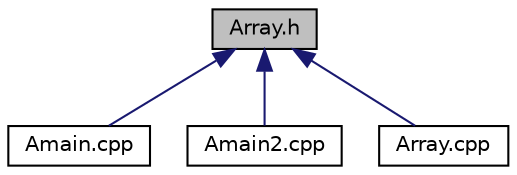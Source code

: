 digraph "Array.h"
{
  edge [fontname="Helvetica",fontsize="10",labelfontname="Helvetica",labelfontsize="10"];
  node [fontname="Helvetica",fontsize="10",shape=record];
  Node1 [label="Array.h",height=0.2,width=0.4,color="black", fillcolor="grey75", style="filled", fontcolor="black"];
  Node1 -> Node2 [dir="back",color="midnightblue",fontsize="10",style="solid",fontname="Helvetica"];
  Node2 [label="Amain.cpp",height=0.2,width=0.4,color="black", fillcolor="white", style="filled",URL="$Amain_8cpp.html"];
  Node1 -> Node3 [dir="back",color="midnightblue",fontsize="10",style="solid",fontname="Helvetica"];
  Node3 [label="Amain2.cpp",height=0.2,width=0.4,color="black", fillcolor="white", style="filled",URL="$Amain2_8cpp.html"];
  Node1 -> Node4 [dir="back",color="midnightblue",fontsize="10",style="solid",fontname="Helvetica"];
  Node4 [label="Array.cpp",height=0.2,width=0.4,color="black", fillcolor="white", style="filled",URL="$Array_8cpp.html"];
}
